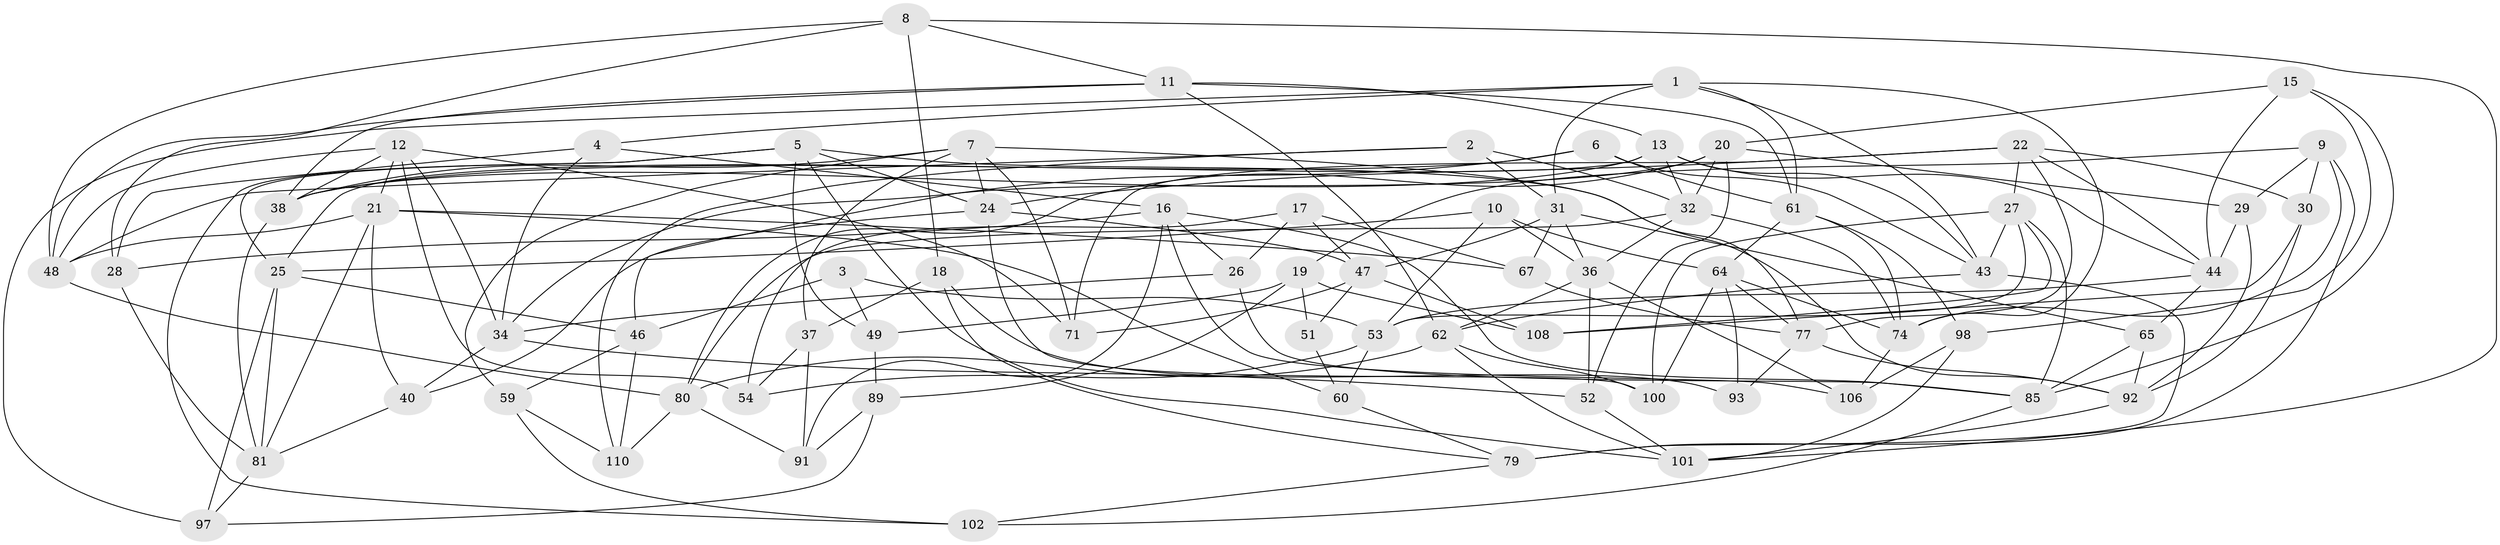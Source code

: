 // Generated by graph-tools (version 1.1) at 2025/52/02/27/25 19:52:30]
// undirected, 71 vertices, 176 edges
graph export_dot {
graph [start="1"]
  node [color=gray90,style=filled];
  1 [super="+33"];
  2;
  3;
  4;
  5 [super="+95"];
  6;
  7 [super="+42"];
  8 [super="+41"];
  9 [super="+14"];
  10;
  11 [super="+50"];
  12 [super="+23"];
  13 [super="+56"];
  15;
  16 [super="+82"];
  17;
  18 [super="+69"];
  19 [super="+78"];
  20 [super="+66"];
  21 [super="+83"];
  22 [super="+35"];
  24 [super="+39"];
  25 [super="+73"];
  26;
  27 [super="+94"];
  28;
  29;
  30;
  31 [super="+84"];
  32 [super="+87"];
  34 [super="+57"];
  36 [super="+45"];
  37;
  38 [super="+63"];
  40;
  43 [super="+58"];
  44 [super="+70"];
  46 [super="+76"];
  47 [super="+55"];
  48 [super="+72"];
  49;
  51;
  52;
  53 [super="+105"];
  54;
  59;
  60;
  61 [super="+99"];
  62 [super="+90"];
  64 [super="+68"];
  65;
  67;
  71;
  74 [super="+75"];
  77 [super="+88"];
  79 [super="+107"];
  80 [super="+96"];
  81 [super="+104"];
  85 [super="+86"];
  89;
  91;
  92 [super="+103"];
  93;
  97;
  98;
  100;
  101 [super="+109"];
  102;
  106;
  108;
  110;
  1 -- 74;
  1 -- 31;
  1 -- 61;
  1 -- 43;
  1 -- 4;
  1 -- 97;
  2 -- 32;
  2 -- 110;
  2 -- 31;
  2 -- 48;
  3 -- 49;
  3 -- 46 [weight=2];
  3 -- 53;
  4 -- 34;
  4 -- 28;
  4 -- 16;
  5 -- 24;
  5 -- 102;
  5 -- 25;
  5 -- 49;
  5 -- 101;
  5 -- 92;
  6 -- 38;
  6 -- 46;
  6 -- 61;
  6 -- 43;
  7 -- 37;
  7 -- 71;
  7 -- 77;
  7 -- 24;
  7 -- 59;
  7 -- 38;
  8 -- 101;
  8 -- 11;
  8 -- 28;
  8 -- 18 [weight=2];
  8 -- 48;
  9 -- 29;
  9 -- 79 [weight=2];
  9 -- 19;
  9 -- 30;
  9 -- 74;
  10 -- 53;
  10 -- 25;
  10 -- 64;
  10 -- 36;
  11 -- 38;
  11 -- 62;
  11 -- 48;
  11 -- 61;
  11 -- 13;
  12 -- 54;
  12 -- 48;
  12 -- 71;
  12 -- 34;
  12 -- 21;
  12 -- 38;
  13 -- 44;
  13 -- 38;
  13 -- 32;
  13 -- 25;
  13 -- 43;
  15 -- 98;
  15 -- 85;
  15 -- 44;
  15 -- 20;
  16 -- 28;
  16 -- 26;
  16 -- 106;
  16 -- 91;
  16 -- 85;
  17 -- 26;
  17 -- 54;
  17 -- 67;
  17 -- 47;
  18 -- 37;
  18 -- 93 [weight=2];
  18 -- 79;
  19 -- 51 [weight=2];
  19 -- 89;
  19 -- 49;
  19 -- 108;
  20 -- 34;
  20 -- 32;
  20 -- 29;
  20 -- 52;
  20 -- 80;
  21 -- 60;
  21 -- 40;
  21 -- 48;
  21 -- 81;
  21 -- 67;
  22 -- 24;
  22 -- 71;
  22 -- 44;
  22 -- 77;
  22 -- 30;
  22 -- 27;
  24 -- 40;
  24 -- 100;
  24 -- 47;
  25 -- 81;
  25 -- 46;
  25 -- 97;
  26 -- 34;
  26 -- 85;
  27 -- 100;
  27 -- 43;
  27 -- 85;
  27 -- 108;
  27 -- 53;
  28 -- 81;
  29 -- 92;
  29 -- 44;
  30 -- 108;
  30 -- 92;
  31 -- 47;
  31 -- 65;
  31 -- 67;
  31 -- 36;
  32 -- 74;
  32 -- 80;
  32 -- 36;
  34 -- 40;
  34 -- 52;
  36 -- 52;
  36 -- 106;
  36 -- 62;
  37 -- 54;
  37 -- 91;
  38 -- 81;
  40 -- 81;
  43 -- 62;
  43 -- 79;
  44 -- 65;
  44 -- 53;
  46 -- 59;
  46 -- 110;
  47 -- 51;
  47 -- 108;
  47 -- 71;
  48 -- 80;
  49 -- 89;
  51 -- 60;
  52 -- 101;
  53 -- 54;
  53 -- 60;
  59 -- 102;
  59 -- 110;
  60 -- 79;
  61 -- 64;
  61 -- 98;
  61 -- 74;
  62 -- 100;
  62 -- 101;
  62 -- 80;
  64 -- 93;
  64 -- 77;
  64 -- 100;
  64 -- 74;
  65 -- 85;
  65 -- 92;
  67 -- 77;
  74 -- 106;
  77 -- 93;
  77 -- 92;
  79 -- 102;
  80 -- 110;
  80 -- 91;
  81 -- 97;
  85 -- 102;
  89 -- 91;
  89 -- 97;
  92 -- 101;
  98 -- 106;
  98 -- 101;
}
